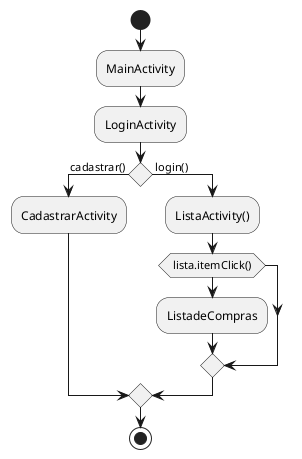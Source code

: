 @startuml
'https://plantuml.com/activity-diagram-beta

start
    :MainActivity;
    :LoginActivity;
    if () then ( cadastrar() )
        :CadastrarActivity;
    else ( login() )
        :ListaActivity();
        if ( lista.itemClick() )
          :ListadeCompras;
        endif
    endif
stop

@enduml
